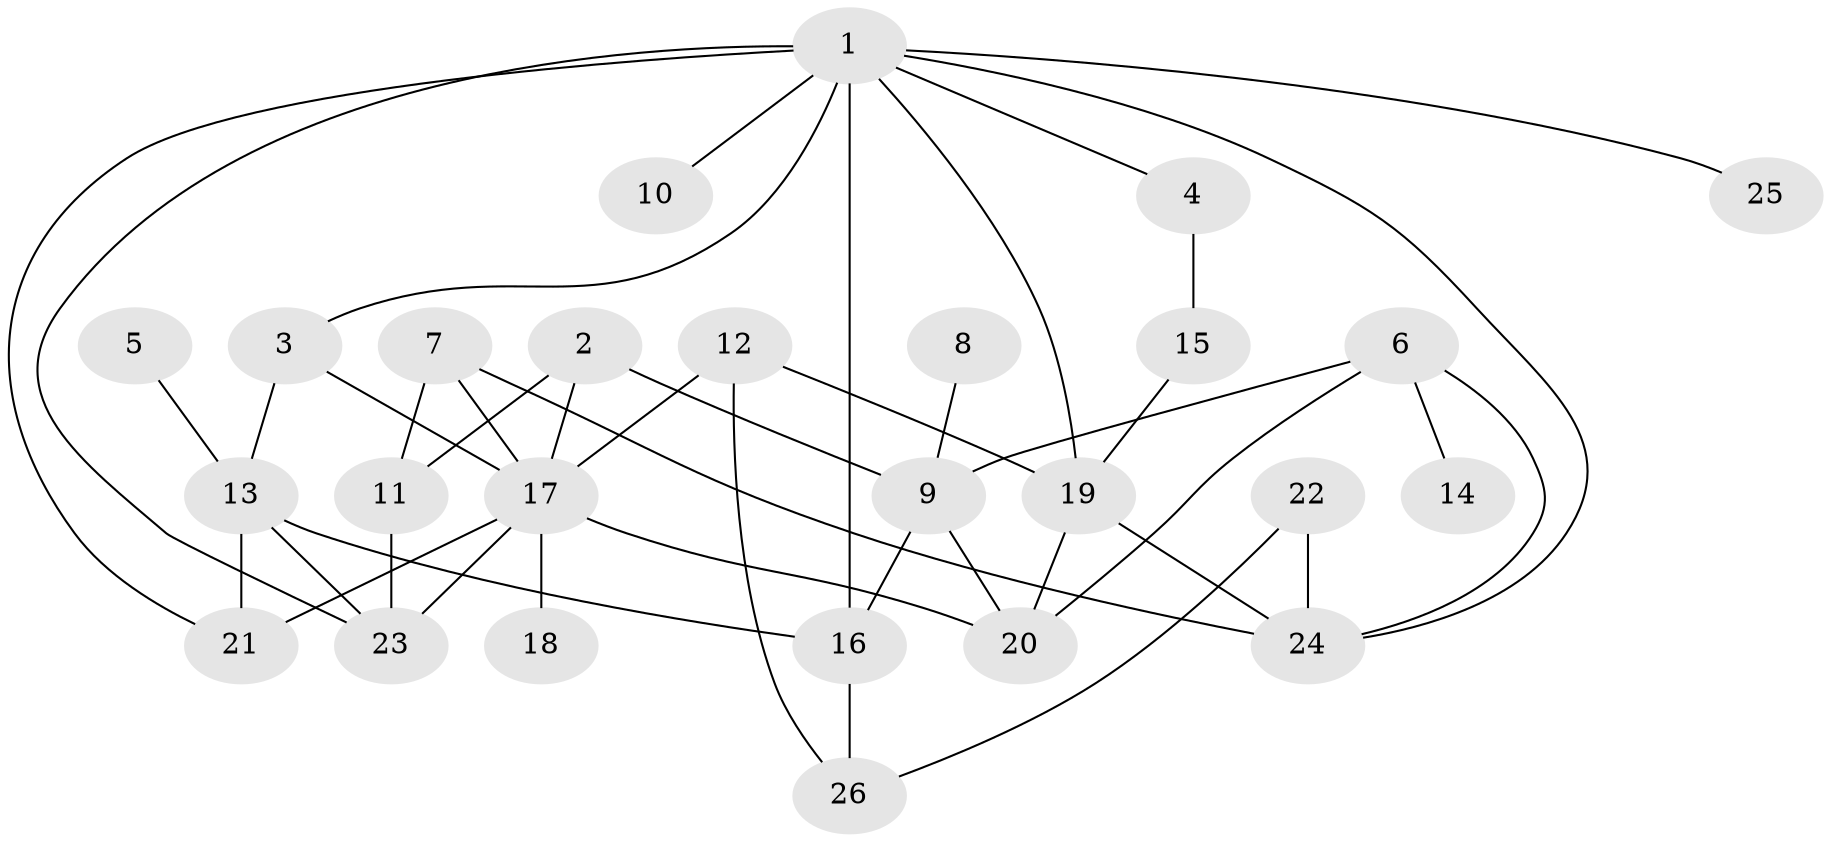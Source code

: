 // original degree distribution, {4: 0.09803921568627451, 6: 0.0784313725490196, 3: 0.21568627450980393, 5: 0.09803921568627451, 2: 0.27450980392156865, 1: 0.23529411764705882}
// Generated by graph-tools (version 1.1) at 2025/25/03/09/25 03:25:30]
// undirected, 26 vertices, 43 edges
graph export_dot {
graph [start="1"]
  node [color=gray90,style=filled];
  1;
  2;
  3;
  4;
  5;
  6;
  7;
  8;
  9;
  10;
  11;
  12;
  13;
  14;
  15;
  16;
  17;
  18;
  19;
  20;
  21;
  22;
  23;
  24;
  25;
  26;
  1 -- 3 [weight=1.0];
  1 -- 4 [weight=1.0];
  1 -- 10 [weight=1.0];
  1 -- 16 [weight=1.0];
  1 -- 19 [weight=1.0];
  1 -- 21 [weight=1.0];
  1 -- 23 [weight=1.0];
  1 -- 24 [weight=1.0];
  1 -- 25 [weight=1.0];
  2 -- 9 [weight=1.0];
  2 -- 11 [weight=1.0];
  2 -- 17 [weight=1.0];
  3 -- 13 [weight=1.0];
  3 -- 17 [weight=1.0];
  4 -- 15 [weight=1.0];
  5 -- 13 [weight=1.0];
  6 -- 9 [weight=1.0];
  6 -- 14 [weight=1.0];
  6 -- 20 [weight=1.0];
  6 -- 24 [weight=1.0];
  7 -- 11 [weight=1.0];
  7 -- 17 [weight=1.0];
  7 -- 24 [weight=1.0];
  8 -- 9 [weight=1.0];
  9 -- 16 [weight=1.0];
  9 -- 20 [weight=1.0];
  11 -- 23 [weight=1.0];
  12 -- 17 [weight=1.0];
  12 -- 19 [weight=1.0];
  12 -- 26 [weight=1.0];
  13 -- 16 [weight=1.0];
  13 -- 21 [weight=1.0];
  13 -- 23 [weight=1.0];
  15 -- 19 [weight=1.0];
  16 -- 26 [weight=1.0];
  17 -- 18 [weight=2.0];
  17 -- 20 [weight=1.0];
  17 -- 21 [weight=1.0];
  17 -- 23 [weight=3.0];
  19 -- 20 [weight=1.0];
  19 -- 24 [weight=1.0];
  22 -- 24 [weight=1.0];
  22 -- 26 [weight=1.0];
}
